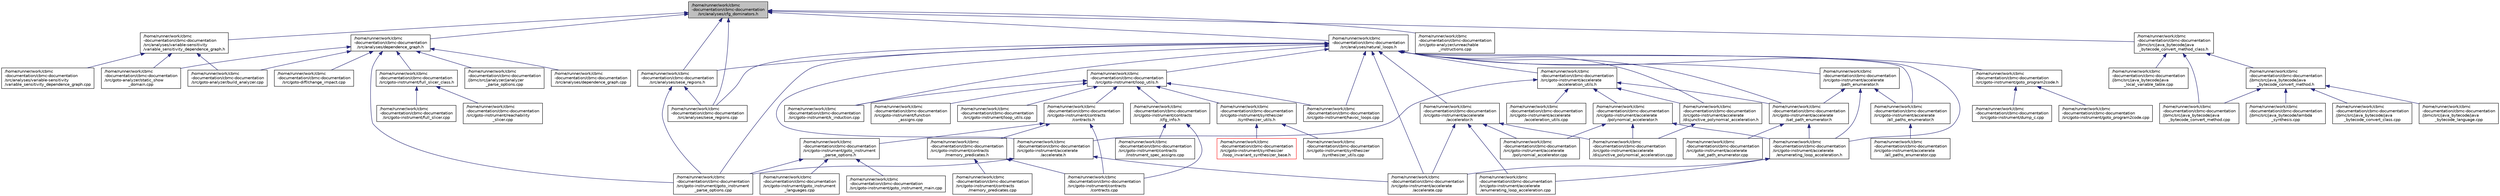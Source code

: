 digraph "/home/runner/work/cbmc-documentation/cbmc-documentation/src/analyses/cfg_dominators.h"
{
 // LATEX_PDF_SIZE
  bgcolor="transparent";
  edge [fontname="Helvetica",fontsize="10",labelfontname="Helvetica",labelfontsize="10"];
  node [fontname="Helvetica",fontsize="10",shape=record];
  Node1 [label="/home/runner/work/cbmc\l-documentation/cbmc-documentation\l/src/analyses/cfg_dominators.h",height=0.2,width=0.4,color="black", fillcolor="grey75", style="filled", fontcolor="black",tooltip=" "];
  Node1 -> Node2 [dir="back",color="midnightblue",fontsize="10",style="solid",fontname="Helvetica"];
  Node2 [label="/home/runner/work/cbmc\l-documentation/cbmc-documentation\l/src/analyses/dependence_graph.h",height=0.2,width=0.4,color="black",URL="$dependence__graph_8h.html",tooltip=" "];
  Node2 -> Node3 [dir="back",color="midnightblue",fontsize="10",style="solid",fontname="Helvetica"];
  Node3 [label="/home/runner/work/cbmc\l-documentation/cbmc-documentation\l/src/analyses/dependence_graph.cpp",height=0.2,width=0.4,color="black",URL="$dependence__graph_8cpp.html",tooltip=" "];
  Node2 -> Node4 [dir="back",color="midnightblue",fontsize="10",style="solid",fontname="Helvetica"];
  Node4 [label="/home/runner/work/cbmc\l-documentation/cbmc-documentation\l/src/goto-analyzer/build_analyzer.cpp",height=0.2,width=0.4,color="black",URL="$build__analyzer_8cpp.html",tooltip=" "];
  Node2 -> Node5 [dir="back",color="midnightblue",fontsize="10",style="solid",fontname="Helvetica"];
  Node5 [label="/home/runner/work/cbmc\l-documentation/cbmc-documentation\l/src/goto-analyzer/static_show\l_domain.cpp",height=0.2,width=0.4,color="black",URL="$static__show__domain_8cpp.html",tooltip=" "];
  Node2 -> Node6 [dir="back",color="midnightblue",fontsize="10",style="solid",fontname="Helvetica"];
  Node6 [label="/home/runner/work/cbmc\l-documentation/cbmc-documentation\l/src/goto-diff/change_impact.cpp",height=0.2,width=0.4,color="black",URL="$change__impact_8cpp.html",tooltip=" "];
  Node2 -> Node7 [dir="back",color="midnightblue",fontsize="10",style="solid",fontname="Helvetica"];
  Node7 [label="/home/runner/work/cbmc\l-documentation/cbmc-documentation\l/src/goto-instrument/full_slicer_class.h",height=0.2,width=0.4,color="black",URL="$full__slicer__class_8h.html",tooltip=" "];
  Node7 -> Node8 [dir="back",color="midnightblue",fontsize="10",style="solid",fontname="Helvetica"];
  Node8 [label="/home/runner/work/cbmc\l-documentation/cbmc-documentation\l/src/goto-instrument/full_slicer.cpp",height=0.2,width=0.4,color="black",URL="$full__slicer_8cpp.html",tooltip=" "];
  Node7 -> Node9 [dir="back",color="midnightblue",fontsize="10",style="solid",fontname="Helvetica"];
  Node9 [label="/home/runner/work/cbmc\l-documentation/cbmc-documentation\l/src/goto-instrument/reachability\l_slicer.cpp",height=0.2,width=0.4,color="black",URL="$reachability__slicer_8cpp.html",tooltip=" "];
  Node2 -> Node10 [dir="back",color="midnightblue",fontsize="10",style="solid",fontname="Helvetica"];
  Node10 [label="/home/runner/work/cbmc\l-documentation/cbmc-documentation\l/src/goto-instrument/goto_instrument\l_parse_options.cpp",height=0.2,width=0.4,color="black",URL="$goto__instrument__parse__options_8cpp.html",tooltip=" "];
  Node2 -> Node11 [dir="back",color="midnightblue",fontsize="10",style="solid",fontname="Helvetica"];
  Node11 [label="/home/runner/work/cbmc\l-documentation/cbmc-documentation\l/jbmc/src/janalyzer/janalyzer\l_parse_options.cpp",height=0.2,width=0.4,color="black",URL="$janalyzer__parse__options_8cpp.html",tooltip=" "];
  Node1 -> Node12 [dir="back",color="midnightblue",fontsize="10",style="solid",fontname="Helvetica"];
  Node12 [label="/home/runner/work/cbmc\l-documentation/cbmc-documentation\l/src/analyses/natural_loops.h",height=0.2,width=0.4,color="black",URL="$natural__loops_8h.html",tooltip=" "];
  Node12 -> Node13 [dir="back",color="midnightblue",fontsize="10",style="solid",fontname="Helvetica"];
  Node13 [label="/home/runner/work/cbmc\l-documentation/cbmc-documentation\l/src/analyses/sese_regions.cpp",height=0.2,width=0.4,color="black",URL="$sese__regions_8cpp.html",tooltip=" "];
  Node12 -> Node14 [dir="back",color="midnightblue",fontsize="10",style="solid",fontname="Helvetica"];
  Node14 [label="/home/runner/work/cbmc\l-documentation/cbmc-documentation\l/src/analyses/sese_regions.h",height=0.2,width=0.4,color="black",URL="$sese__regions_8h.html",tooltip=" "];
  Node14 -> Node13 [dir="back",color="midnightblue",fontsize="10",style="solid",fontname="Helvetica"];
  Node14 -> Node10 [dir="back",color="midnightblue",fontsize="10",style="solid",fontname="Helvetica"];
  Node12 -> Node15 [dir="back",color="midnightblue",fontsize="10",style="solid",fontname="Helvetica"];
  Node15 [label="/home/runner/work/cbmc\l-documentation/cbmc-documentation\l/src/goto-instrument/accelerate\l/accelerate.h",height=0.2,width=0.4,color="black",URL="$accelerate_8h.html",tooltip=" "];
  Node15 -> Node16 [dir="back",color="midnightblue",fontsize="10",style="solid",fontname="Helvetica"];
  Node16 [label="/home/runner/work/cbmc\l-documentation/cbmc-documentation\l/src/goto-instrument/accelerate\l/accelerate.cpp",height=0.2,width=0.4,color="black",URL="$accelerate_8cpp.html",tooltip=" "];
  Node15 -> Node10 [dir="back",color="midnightblue",fontsize="10",style="solid",fontname="Helvetica"];
  Node12 -> Node17 [dir="back",color="midnightblue",fontsize="10",style="solid",fontname="Helvetica"];
  Node17 [label="/home/runner/work/cbmc\l-documentation/cbmc-documentation\l/src/goto-instrument/accelerate\l/acceleration_utils.h",height=0.2,width=0.4,color="black",URL="$acceleration__utils_8h.html",tooltip=" "];
  Node17 -> Node15 [dir="back",color="midnightblue",fontsize="10",style="solid",fontname="Helvetica"];
  Node17 -> Node18 [dir="back",color="midnightblue",fontsize="10",style="solid",fontname="Helvetica"];
  Node18 [label="/home/runner/work/cbmc\l-documentation/cbmc-documentation\l/src/goto-instrument/accelerate\l/polynomial_accelerator.h",height=0.2,width=0.4,color="black",URL="$polynomial__accelerator_8h.html",tooltip=" "];
  Node18 -> Node19 [dir="back",color="midnightblue",fontsize="10",style="solid",fontname="Helvetica"];
  Node19 [label="/home/runner/work/cbmc\l-documentation/cbmc-documentation\l/src/goto-instrument/accelerate\l/enumerating_loop_acceleration.h",height=0.2,width=0.4,color="black",URL="$enumerating__loop__acceleration_8h.html",tooltip=" "];
  Node19 -> Node16 [dir="back",color="midnightblue",fontsize="10",style="solid",fontname="Helvetica"];
  Node19 -> Node20 [dir="back",color="midnightblue",fontsize="10",style="solid",fontname="Helvetica"];
  Node20 [label="/home/runner/work/cbmc\l-documentation/cbmc-documentation\l/src/goto-instrument/accelerate\l/enumerating_loop_acceleration.cpp",height=0.2,width=0.4,color="black",URL="$enumerating__loop__acceleration_8cpp.html",tooltip=" "];
  Node18 -> Node21 [dir="back",color="midnightblue",fontsize="10",style="solid",fontname="Helvetica"];
  Node21 [label="/home/runner/work/cbmc\l-documentation/cbmc-documentation\l/src/goto-instrument/accelerate\l/disjunctive_polynomial_acceleration.cpp",height=0.2,width=0.4,color="black",URL="$disjunctive__polynomial__acceleration_8cpp.html",tooltip=" "];
  Node18 -> Node22 [dir="back",color="midnightblue",fontsize="10",style="solid",fontname="Helvetica"];
  Node22 [label="/home/runner/work/cbmc\l-documentation/cbmc-documentation\l/src/goto-instrument/accelerate\l/polynomial_accelerator.cpp",height=0.2,width=0.4,color="black",URL="$polynomial__accelerator_8cpp.html",tooltip=" "];
  Node17 -> Node23 [dir="back",color="midnightblue",fontsize="10",style="solid",fontname="Helvetica"];
  Node23 [label="/home/runner/work/cbmc\l-documentation/cbmc-documentation\l/src/goto-instrument/accelerate\l/sat_path_enumerator.h",height=0.2,width=0.4,color="black",URL="$sat__path__enumerator_8h.html",tooltip=" "];
  Node23 -> Node19 [dir="back",color="midnightblue",fontsize="10",style="solid",fontname="Helvetica"];
  Node23 -> Node24 [dir="back",color="midnightblue",fontsize="10",style="solid",fontname="Helvetica"];
  Node24 [label="/home/runner/work/cbmc\l-documentation/cbmc-documentation\l/src/goto-instrument/accelerate\l/sat_path_enumerator.cpp",height=0.2,width=0.4,color="black",URL="$sat__path__enumerator_8cpp.html",tooltip=" "];
  Node17 -> Node25 [dir="back",color="midnightblue",fontsize="10",style="solid",fontname="Helvetica"];
  Node25 [label="/home/runner/work/cbmc\l-documentation/cbmc-documentation\l/src/goto-instrument/accelerate\l/acceleration_utils.cpp",height=0.2,width=0.4,color="black",URL="$acceleration__utils_8cpp.html",tooltip=" "];
  Node17 -> Node26 [dir="back",color="midnightblue",fontsize="10",style="solid",fontname="Helvetica"];
  Node26 [label="/home/runner/work/cbmc\l-documentation/cbmc-documentation\l/src/goto-instrument/accelerate\l/disjunctive_polynomial_acceleration.h",height=0.2,width=0.4,color="black",URL="$disjunctive__polynomial__acceleration_8h.html",tooltip=" "];
  Node26 -> Node21 [dir="back",color="midnightblue",fontsize="10",style="solid",fontname="Helvetica"];
  Node12 -> Node16 [dir="back",color="midnightblue",fontsize="10",style="solid",fontname="Helvetica"];
  Node12 -> Node27 [dir="back",color="midnightblue",fontsize="10",style="solid",fontname="Helvetica"];
  Node27 [label="/home/runner/work/cbmc\l-documentation/cbmc-documentation\l/src/goto-instrument/accelerate\l/accelerator.h",height=0.2,width=0.4,color="black",URL="$accelerator_8h.html",tooltip=" "];
  Node27 -> Node16 [dir="back",color="midnightblue",fontsize="10",style="solid",fontname="Helvetica"];
  Node27 -> Node21 [dir="back",color="midnightblue",fontsize="10",style="solid",fontname="Helvetica"];
  Node27 -> Node20 [dir="back",color="midnightblue",fontsize="10",style="solid",fontname="Helvetica"];
  Node27 -> Node22 [dir="back",color="midnightblue",fontsize="10",style="solid",fontname="Helvetica"];
  Node12 -> Node19 [dir="back",color="midnightblue",fontsize="10",style="solid",fontname="Helvetica"];
  Node12 -> Node28 [dir="back",color="midnightblue",fontsize="10",style="solid",fontname="Helvetica"];
  Node28 [label="/home/runner/work/cbmc\l-documentation/cbmc-documentation\l/src/goto-instrument/accelerate\l/path_enumerator.h",height=0.2,width=0.4,color="black",URL="$path__enumerator_8h.html",tooltip=" "];
  Node28 -> Node19 [dir="back",color="midnightblue",fontsize="10",style="solid",fontname="Helvetica"];
  Node28 -> Node23 [dir="back",color="midnightblue",fontsize="10",style="solid",fontname="Helvetica"];
  Node28 -> Node29 [dir="back",color="midnightblue",fontsize="10",style="solid",fontname="Helvetica"];
  Node29 [label="/home/runner/work/cbmc\l-documentation/cbmc-documentation\l/src/goto-instrument/accelerate\l/all_paths_enumerator.h",height=0.2,width=0.4,color="black",URL="$all__paths__enumerator_8h.html",tooltip=" "];
  Node29 -> Node30 [dir="back",color="midnightblue",fontsize="10",style="solid",fontname="Helvetica"];
  Node30 [label="/home/runner/work/cbmc\l-documentation/cbmc-documentation\l/src/goto-instrument/accelerate\l/all_paths_enumerator.cpp",height=0.2,width=0.4,color="black",URL="$all__paths__enumerator_8cpp.html",tooltip=" "];
  Node12 -> Node23 [dir="back",color="midnightblue",fontsize="10",style="solid",fontname="Helvetica"];
  Node12 -> Node29 [dir="back",color="midnightblue",fontsize="10",style="solid",fontname="Helvetica"];
  Node12 -> Node26 [dir="back",color="midnightblue",fontsize="10",style="solid",fontname="Helvetica"];
  Node12 -> Node31 [dir="back",color="midnightblue",fontsize="10",style="solid",fontname="Helvetica"];
  Node31 [label="/home/runner/work/cbmc\l-documentation/cbmc-documentation\l/src/goto-instrument/goto_program2code.h",height=0.2,width=0.4,color="black",URL="$goto__program2code_8h.html",tooltip=" "];
  Node31 -> Node32 [dir="back",color="midnightblue",fontsize="10",style="solid",fontname="Helvetica"];
  Node32 [label="/home/runner/work/cbmc\l-documentation/cbmc-documentation\l/src/goto-instrument/dump_c.cpp",height=0.2,width=0.4,color="black",URL="$dump__c_8cpp.html",tooltip=" "];
  Node31 -> Node33 [dir="back",color="midnightblue",fontsize="10",style="solid",fontname="Helvetica"];
  Node33 [label="/home/runner/work/cbmc\l-documentation/cbmc-documentation\l/src/goto-instrument/goto_program2code.cpp",height=0.2,width=0.4,color="black",URL="$goto__program2code_8cpp.html",tooltip=" "];
  Node12 -> Node34 [dir="back",color="midnightblue",fontsize="10",style="solid",fontname="Helvetica"];
  Node34 [label="/home/runner/work/cbmc\l-documentation/cbmc-documentation\l/src/goto-instrument/loop_utils.h",height=0.2,width=0.4,color="black",URL="$loop__utils_8h.html",tooltip=" "];
  Node34 -> Node35 [dir="back",color="midnightblue",fontsize="10",style="solid",fontname="Helvetica"];
  Node35 [label="/home/runner/work/cbmc\l-documentation/cbmc-documentation\l/src/goto-instrument/contracts\l/cfg_info.h",height=0.2,width=0.4,color="black",URL="$cfg__info_8h.html",tooltip=" "];
  Node35 -> Node36 [dir="back",color="midnightblue",fontsize="10",style="solid",fontname="Helvetica"];
  Node36 [label="/home/runner/work/cbmc\l-documentation/cbmc-documentation\l/src/goto-instrument/contracts\l/contracts.cpp",height=0.2,width=0.4,color="black",URL="$contracts_8cpp.html",tooltip=" "];
  Node35 -> Node37 [dir="back",color="midnightblue",fontsize="10",style="solid",fontname="Helvetica"];
  Node37 [label="/home/runner/work/cbmc\l-documentation/cbmc-documentation\l/src/goto-instrument/contracts\l/instrument_spec_assigns.cpp",height=0.2,width=0.4,color="black",URL="$instrument__spec__assigns_8cpp.html",tooltip=" "];
  Node34 -> Node38 [dir="back",color="midnightblue",fontsize="10",style="solid",fontname="Helvetica"];
  Node38 [label="/home/runner/work/cbmc\l-documentation/cbmc-documentation\l/src/goto-instrument/contracts\l/contracts.h",height=0.2,width=0.4,color="black",URL="$contracts_8h.html",tooltip=" "];
  Node38 -> Node36 [dir="back",color="midnightblue",fontsize="10",style="solid",fontname="Helvetica"];
  Node38 -> Node39 [dir="back",color="midnightblue",fontsize="10",style="solid",fontname="Helvetica"];
  Node39 [label="/home/runner/work/cbmc\l-documentation/cbmc-documentation\l/src/goto-instrument/contracts\l/memory_predicates.h",height=0.2,width=0.4,color="black",URL="$memory__predicates_8h.html",tooltip=" "];
  Node39 -> Node36 [dir="back",color="midnightblue",fontsize="10",style="solid",fontname="Helvetica"];
  Node39 -> Node40 [dir="back",color="midnightblue",fontsize="10",style="solid",fontname="Helvetica"];
  Node40 [label="/home/runner/work/cbmc\l-documentation/cbmc-documentation\l/src/goto-instrument/contracts\l/memory_predicates.cpp",height=0.2,width=0.4,color="black",URL="$memory__predicates_8cpp.html",tooltip=" "];
  Node38 -> Node41 [dir="back",color="midnightblue",fontsize="10",style="solid",fontname="Helvetica"];
  Node41 [label="/home/runner/work/cbmc\l-documentation/cbmc-documentation\l/src/goto-instrument/goto_instrument\l_parse_options.h",height=0.2,width=0.4,color="black",URL="$goto__instrument__parse__options_8h.html",tooltip=" "];
  Node41 -> Node42 [dir="back",color="midnightblue",fontsize="10",style="solid",fontname="Helvetica"];
  Node42 [label="/home/runner/work/cbmc\l-documentation/cbmc-documentation\l/src/goto-instrument/goto_instrument\l_languages.cpp",height=0.2,width=0.4,color="black",URL="$goto__instrument__languages_8cpp.html",tooltip=" "];
  Node41 -> Node43 [dir="back",color="midnightblue",fontsize="10",style="solid",fontname="Helvetica"];
  Node43 [label="/home/runner/work/cbmc\l-documentation/cbmc-documentation\l/src/goto-instrument/goto_instrument_main.cpp",height=0.2,width=0.4,color="black",URL="$goto__instrument__main_8cpp.html",tooltip=" "];
  Node41 -> Node10 [dir="back",color="midnightblue",fontsize="10",style="solid",fontname="Helvetica"];
  Node34 -> Node44 [dir="back",color="midnightblue",fontsize="10",style="solid",fontname="Helvetica"];
  Node44 [label="/home/runner/work/cbmc\l-documentation/cbmc-documentation\l/src/goto-instrument/function\l_assigns.cpp",height=0.2,width=0.4,color="black",URL="$function__assigns_8cpp.html",tooltip=" "];
  Node34 -> Node45 [dir="back",color="midnightblue",fontsize="10",style="solid",fontname="Helvetica"];
  Node45 [label="/home/runner/work/cbmc\l-documentation/cbmc-documentation\l/src/goto-instrument/synthesizer\l/synthesizer_utils.h",height=0.2,width=0.4,color="black",URL="$synthesizer__utils_8h.html",tooltip=" "];
  Node45 -> Node46 [dir="back",color="midnightblue",fontsize="10",style="solid",fontname="Helvetica"];
  Node46 [label="/home/runner/work/cbmc\l-documentation/cbmc-documentation\l/src/goto-instrument/synthesizer\l/loop_invariant_synthesizer_base.h",height=0.2,width=0.4,color="red",URL="$loop__invariant__synthesizer__base_8h.html",tooltip=" "];
  Node45 -> Node49 [dir="back",color="midnightblue",fontsize="10",style="solid",fontname="Helvetica"];
  Node49 [label="/home/runner/work/cbmc\l-documentation/cbmc-documentation\l/src/goto-instrument/synthesizer\l/synthesizer_utils.cpp",height=0.2,width=0.4,color="black",URL="$synthesizer__utils_8cpp.html",tooltip=" "];
  Node34 -> Node50 [dir="back",color="midnightblue",fontsize="10",style="solid",fontname="Helvetica"];
  Node50 [label="/home/runner/work/cbmc\l-documentation/cbmc-documentation\l/src/goto-instrument/havoc_loops.cpp",height=0.2,width=0.4,color="black",URL="$havoc__loops_8cpp.html",tooltip=" "];
  Node34 -> Node51 [dir="back",color="midnightblue",fontsize="10",style="solid",fontname="Helvetica"];
  Node51 [label="/home/runner/work/cbmc\l-documentation/cbmc-documentation\l/src/goto-instrument/k_induction.cpp",height=0.2,width=0.4,color="black",URL="$k__induction_8cpp.html",tooltip=" "];
  Node34 -> Node52 [dir="back",color="midnightblue",fontsize="10",style="solid",fontname="Helvetica"];
  Node52 [label="/home/runner/work/cbmc\l-documentation/cbmc-documentation\l/src/goto-instrument/loop_utils.cpp",height=0.2,width=0.4,color="black",URL="$loop__utils_8cpp.html",tooltip=" "];
  Node12 -> Node10 [dir="back",color="midnightblue",fontsize="10",style="solid",fontname="Helvetica"];
  Node12 -> Node50 [dir="back",color="midnightblue",fontsize="10",style="solid",fontname="Helvetica"];
  Node12 -> Node51 [dir="back",color="midnightblue",fontsize="10",style="solid",fontname="Helvetica"];
  Node1 -> Node13 [dir="back",color="midnightblue",fontsize="10",style="solid",fontname="Helvetica"];
  Node1 -> Node14 [dir="back",color="midnightblue",fontsize="10",style="solid",fontname="Helvetica"];
  Node1 -> Node53 [dir="back",color="midnightblue",fontsize="10",style="solid",fontname="Helvetica"];
  Node53 [label="/home/runner/work/cbmc\l-documentation/cbmc-documentation\l/src/analyses/variable-sensitivity\l/variable_sensitivity_dependence_graph.h",height=0.2,width=0.4,color="black",URL="$variable__sensitivity__dependence__graph_8h.html",tooltip=" "];
  Node53 -> Node54 [dir="back",color="midnightblue",fontsize="10",style="solid",fontname="Helvetica"];
  Node54 [label="/home/runner/work/cbmc\l-documentation/cbmc-documentation\l/src/analyses/variable-sensitivity\l/variable_sensitivity_dependence_graph.cpp",height=0.2,width=0.4,color="black",URL="$variable__sensitivity__dependence__graph_8cpp.html",tooltip=" "];
  Node53 -> Node4 [dir="back",color="midnightblue",fontsize="10",style="solid",fontname="Helvetica"];
  Node53 -> Node5 [dir="back",color="midnightblue",fontsize="10",style="solid",fontname="Helvetica"];
  Node1 -> Node55 [dir="back",color="midnightblue",fontsize="10",style="solid",fontname="Helvetica"];
  Node55 [label="/home/runner/work/cbmc\l-documentation/cbmc-documentation\l/src/goto-analyzer/unreachable\l_instructions.cpp",height=0.2,width=0.4,color="black",URL="$unreachable__instructions_8cpp.html",tooltip=" "];
  Node1 -> Node56 [dir="back",color="midnightblue",fontsize="10",style="solid",fontname="Helvetica"];
  Node56 [label="/home/runner/work/cbmc\l-documentation/cbmc-documentation\l/jbmc/src/java_bytecode/java\l_bytecode_convert_method_class.h",height=0.2,width=0.4,color="black",URL="$java__bytecode__convert__method__class_8h.html",tooltip=" "];
  Node56 -> Node57 [dir="back",color="midnightblue",fontsize="10",style="solid",fontname="Helvetica"];
  Node57 [label="/home/runner/work/cbmc\l-documentation/cbmc-documentation\l/jbmc/src/java_bytecode/java\l_bytecode_convert_method.h",height=0.2,width=0.4,color="black",URL="$java__bytecode__convert__method_8h.html",tooltip=" "];
  Node57 -> Node58 [dir="back",color="midnightblue",fontsize="10",style="solid",fontname="Helvetica"];
  Node58 [label="/home/runner/work/cbmc\l-documentation/cbmc-documentation\l/jbmc/src/java_bytecode/java\l_bytecode_convert_class.cpp",height=0.2,width=0.4,color="black",URL="$java__bytecode__convert__class_8cpp.html",tooltip=" "];
  Node57 -> Node59 [dir="back",color="midnightblue",fontsize="10",style="solid",fontname="Helvetica"];
  Node59 [label="/home/runner/work/cbmc\l-documentation/cbmc-documentation\l/jbmc/src/java_bytecode/java\l_bytecode_convert_method.cpp",height=0.2,width=0.4,color="black",URL="$java__bytecode__convert__method_8cpp.html",tooltip=" "];
  Node57 -> Node60 [dir="back",color="midnightblue",fontsize="10",style="solid",fontname="Helvetica"];
  Node60 [label="/home/runner/work/cbmc\l-documentation/cbmc-documentation\l/jbmc/src/java_bytecode/java\l_bytecode_language.cpp",height=0.2,width=0.4,color="black",URL="$java__bytecode__language_8cpp.html",tooltip=" "];
  Node57 -> Node61 [dir="back",color="midnightblue",fontsize="10",style="solid",fontname="Helvetica"];
  Node61 [label="/home/runner/work/cbmc\l-documentation/cbmc-documentation\l/jbmc/src/java_bytecode/lambda\l_synthesis.cpp",height=0.2,width=0.4,color="black",URL="$lambda__synthesis_8cpp.html",tooltip=" "];
  Node56 -> Node59 [dir="back",color="midnightblue",fontsize="10",style="solid",fontname="Helvetica"];
  Node56 -> Node62 [dir="back",color="midnightblue",fontsize="10",style="solid",fontname="Helvetica"];
  Node62 [label="/home/runner/work/cbmc\l-documentation/cbmc-documentation\l/jbmc/src/java_bytecode/java\l_local_variable_table.cpp",height=0.2,width=0.4,color="black",URL="$java__local__variable__table_8cpp.html",tooltip=" "];
}
